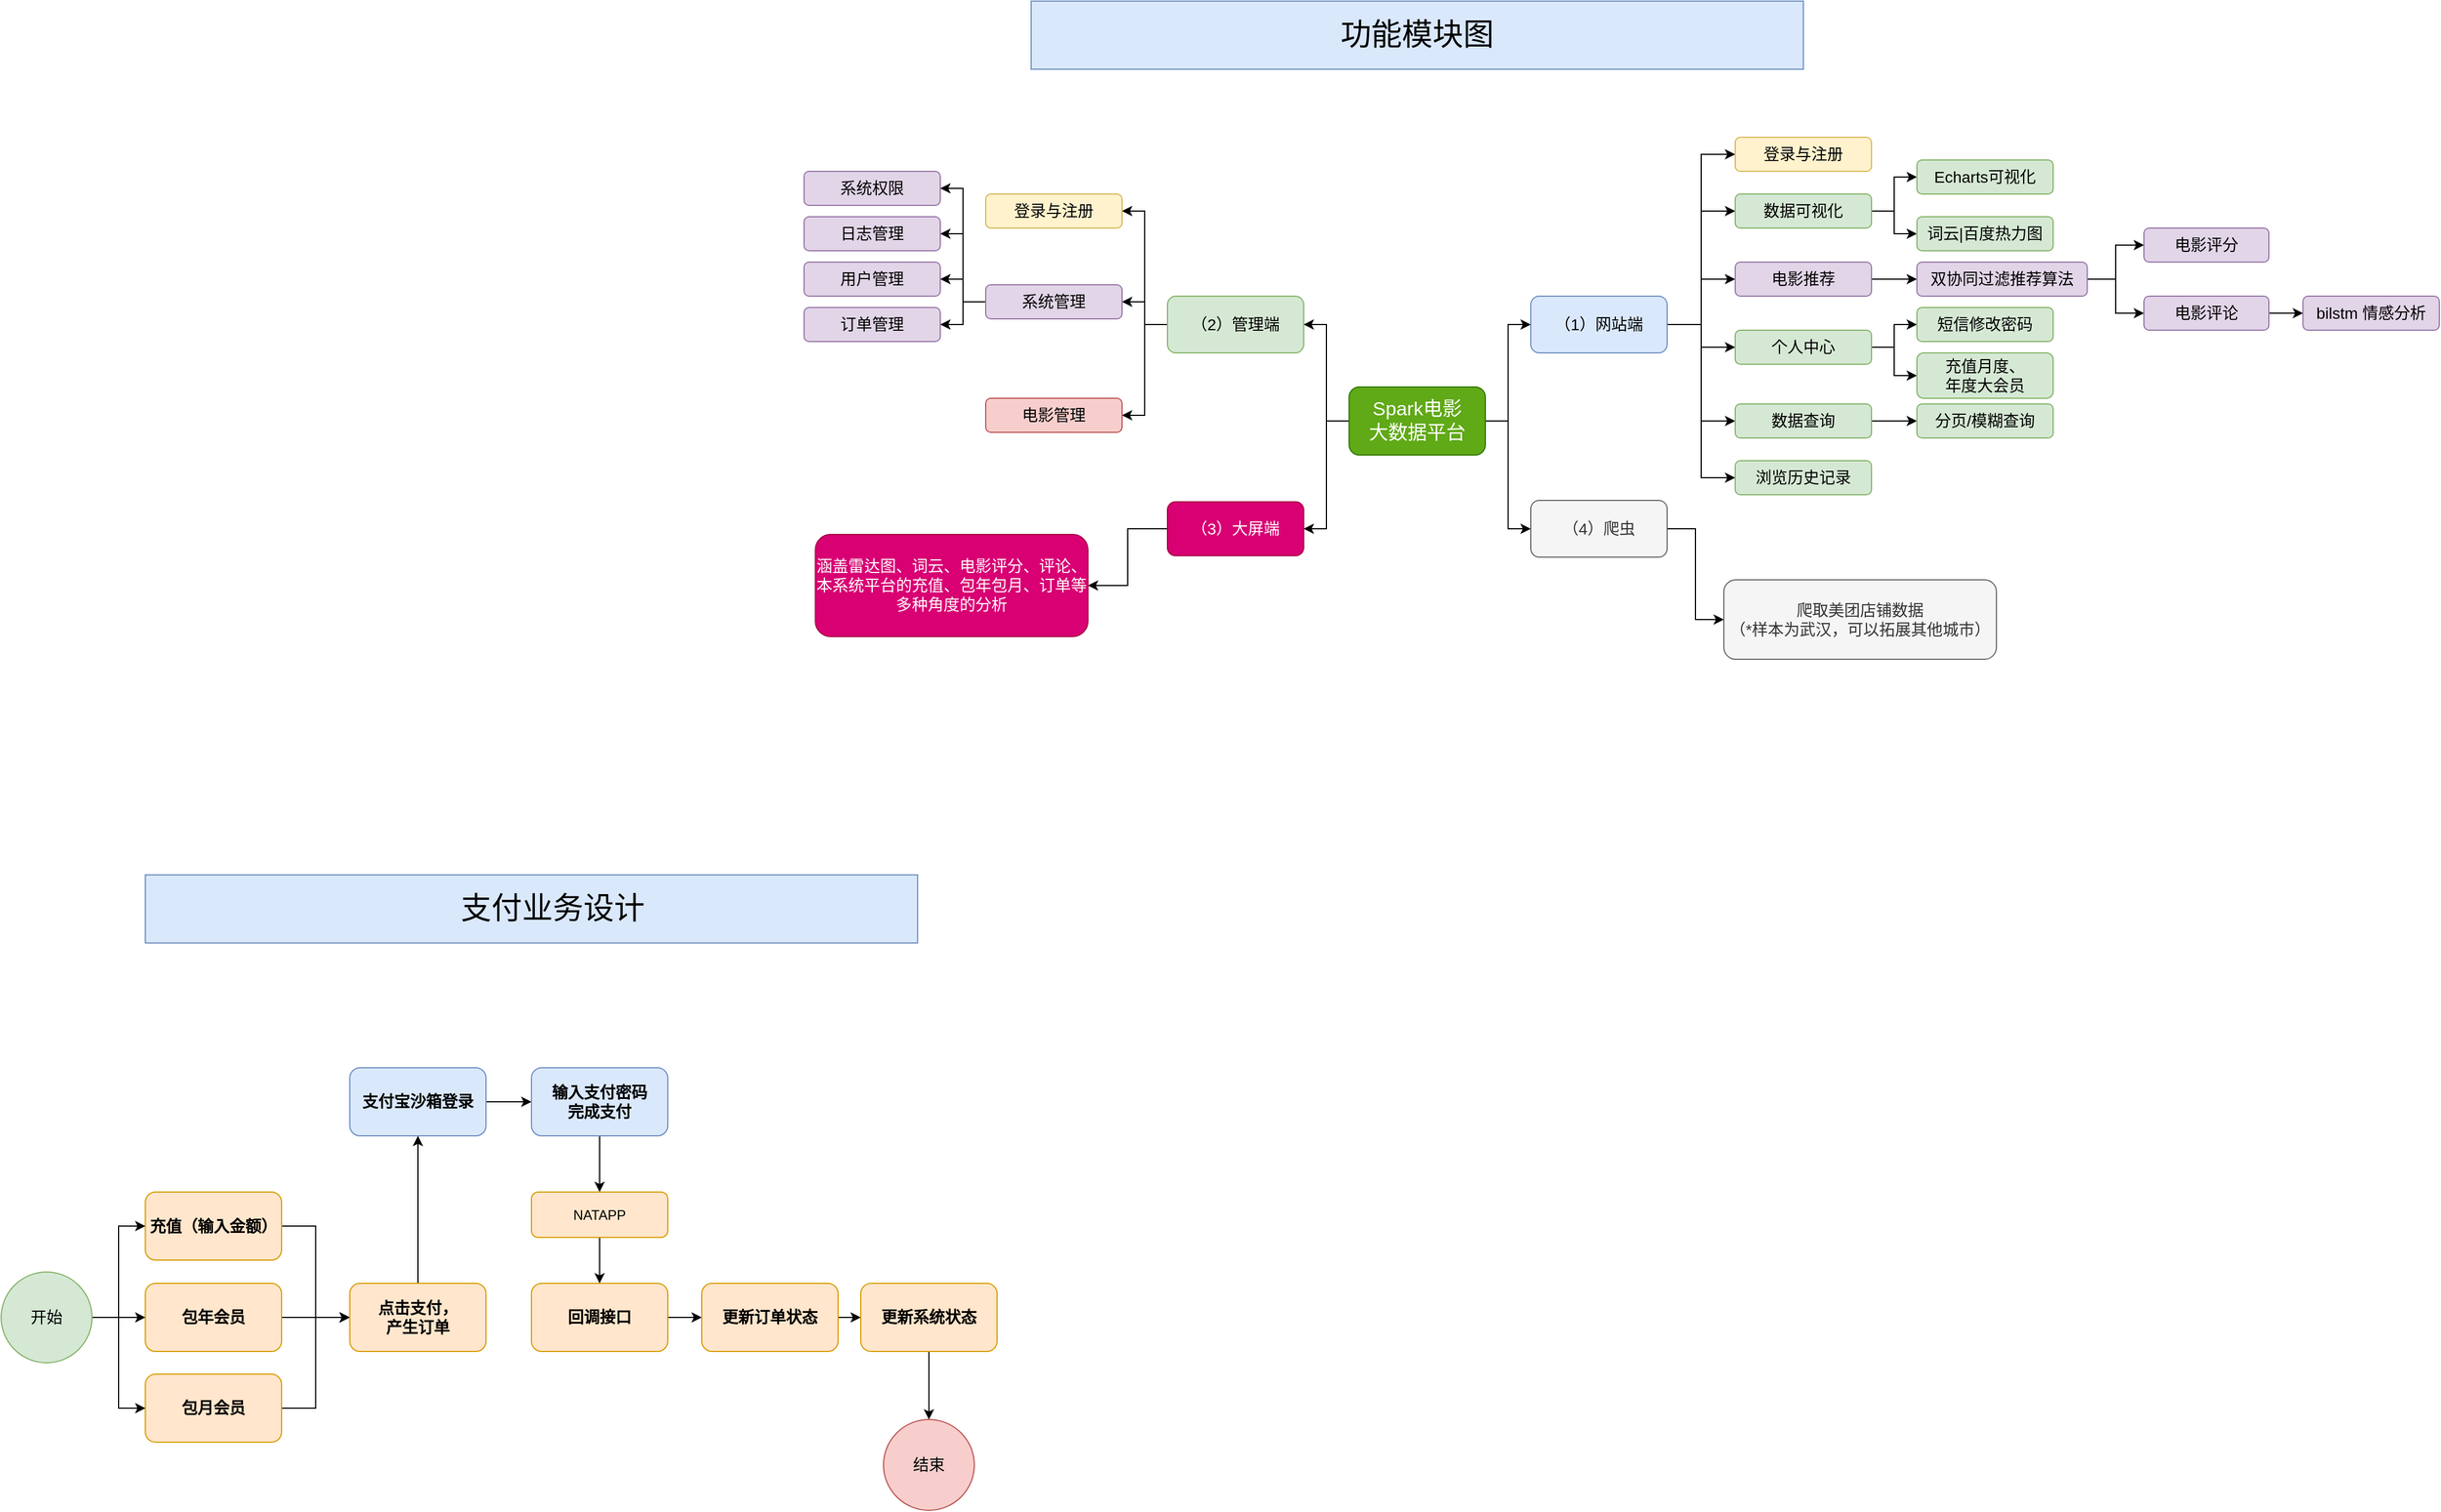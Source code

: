 <mxfile version="20.7.4" type="github">
  <diagram id="gHdGT0hqlNenqPQnGmaF" name="第 1 页">
    <mxGraphModel dx="3088" dy="828" grid="1" gridSize="10" guides="1" tooltips="1" connect="1" arrows="1" fold="1" page="1" pageScale="1" pageWidth="827" pageHeight="1169" math="0" shadow="0">
      <root>
        <mxCell id="0" />
        <mxCell id="1" parent="0" />
        <mxCell id="6_AVYcbNs08KcEML1Ji8-1" value="功能模块图" style="text;html=1;strokeColor=#6c8ebf;fillColor=#dae8fc;align=center;verticalAlign=middle;whiteSpace=wrap;rounded=0;fontSize=27;" parent="1" vertex="1">
          <mxGeometry y="10" width="680" height="60" as="geometry" />
        </mxCell>
        <mxCell id="wtcgkGCjL-V0qk2THGTA-8" value="" style="edgeStyle=orthogonalEdgeStyle;rounded=0;orthogonalLoop=1;jettySize=auto;html=1;" parent="1" target="wtcgkGCjL-V0qk2THGTA-3" edge="1">
          <mxGeometry relative="1" as="geometry">
            <mxPoint x="590" y="295" as="sourcePoint" />
            <Array as="points">
              <mxPoint x="590" y="145" />
            </Array>
          </mxGeometry>
        </mxCell>
        <mxCell id="wtcgkGCjL-V0qk2THGTA-10" style="edgeStyle=orthogonalEdgeStyle;rounded=0;orthogonalLoop=1;jettySize=auto;html=1;exitX=1;exitY=0.5;exitDx=0;exitDy=0;entryX=0;entryY=0.5;entryDx=0;entryDy=0;" parent="1" source="6_AVYcbNs08KcEML1Ji8-2" target="6_AVYcbNs08KcEML1Ji8-4" edge="1">
          <mxGeometry relative="1" as="geometry" />
        </mxCell>
        <mxCell id="wtcgkGCjL-V0qk2THGTA-11" style="edgeStyle=orthogonalEdgeStyle;rounded=0;orthogonalLoop=1;jettySize=auto;html=1;exitX=1;exitY=0.5;exitDx=0;exitDy=0;entryX=0;entryY=0.5;entryDx=0;entryDy=0;" parent="1" source="6_AVYcbNs08KcEML1Ji8-2" target="6_AVYcbNs08KcEML1Ji8-8" edge="1">
          <mxGeometry relative="1" as="geometry" />
        </mxCell>
        <mxCell id="wtcgkGCjL-V0qk2THGTA-12" style="edgeStyle=orthogonalEdgeStyle;rounded=0;orthogonalLoop=1;jettySize=auto;html=1;exitX=1;exitY=0.5;exitDx=0;exitDy=0;entryX=0;entryY=0.5;entryDx=0;entryDy=0;" parent="1" source="6_AVYcbNs08KcEML1Ji8-2" target="6_AVYcbNs08KcEML1Ji8-9" edge="1">
          <mxGeometry relative="1" as="geometry" />
        </mxCell>
        <mxCell id="wtcgkGCjL-V0qk2THGTA-13" style="edgeStyle=orthogonalEdgeStyle;rounded=0;orthogonalLoop=1;jettySize=auto;html=1;exitX=1;exitY=0.5;exitDx=0;exitDy=0;entryX=0;entryY=0.5;entryDx=0;entryDy=0;" parent="1" source="6_AVYcbNs08KcEML1Ji8-2" target="wtcgkGCjL-V0qk2THGTA-2" edge="1">
          <mxGeometry relative="1" as="geometry" />
        </mxCell>
        <mxCell id="jG9ODHnWhC-1K8Zq-rV6-2" style="edgeStyle=orthogonalEdgeStyle;rounded=0;orthogonalLoop=1;jettySize=auto;html=1;exitX=1;exitY=0.5;exitDx=0;exitDy=0;entryX=0;entryY=0.5;entryDx=0;entryDy=0;" parent="1" source="6_AVYcbNs08KcEML1Ji8-2" target="jG9ODHnWhC-1K8Zq-rV6-1" edge="1">
          <mxGeometry relative="1" as="geometry" />
        </mxCell>
        <mxCell id="6_AVYcbNs08KcEML1Ji8-2" value="（1）网站端" style="rounded=1;whiteSpace=wrap;html=1;fontSize=14;fillColor=#dae8fc;strokeColor=#6c8ebf;" parent="1" vertex="1">
          <mxGeometry x="440" y="270" width="120" height="50" as="geometry" />
        </mxCell>
        <mxCell id="wtcgkGCjL-V0qk2THGTA-17" style="edgeStyle=orthogonalEdgeStyle;rounded=0;orthogonalLoop=1;jettySize=auto;html=1;exitX=1;exitY=0.5;exitDx=0;exitDy=0;entryX=0;entryY=0.5;entryDx=0;entryDy=0;" parent="1" source="6_AVYcbNs08KcEML1Ji8-4" target="wtcgkGCjL-V0qk2THGTA-4" edge="1">
          <mxGeometry relative="1" as="geometry" />
        </mxCell>
        <mxCell id="wtcgkGCjL-V0qk2THGTA-18" style="edgeStyle=orthogonalEdgeStyle;rounded=0;orthogonalLoop=1;jettySize=auto;html=1;exitX=1;exitY=0.5;exitDx=0;exitDy=0;entryX=0;entryY=0.5;entryDx=0;entryDy=0;" parent="1" source="6_AVYcbNs08KcEML1Ji8-4" target="wtcgkGCjL-V0qk2THGTA-5" edge="1">
          <mxGeometry relative="1" as="geometry" />
        </mxCell>
        <mxCell id="6_AVYcbNs08KcEML1Ji8-4" value="数据可视化" style="rounded=1;whiteSpace=wrap;html=1;fontSize=14;fillColor=#d5e8d4;strokeColor=#82b366;" parent="1" vertex="1">
          <mxGeometry x="620" y="180" width="120" height="30" as="geometry" />
        </mxCell>
        <mxCell id="wtcgkGCjL-V0qk2THGTA-16" style="edgeStyle=orthogonalEdgeStyle;rounded=0;orthogonalLoop=1;jettySize=auto;html=1;exitX=1;exitY=0.5;exitDx=0;exitDy=0;entryX=0;entryY=0.5;entryDx=0;entryDy=0;" parent="1" source="6_AVYcbNs08KcEML1Ji8-8" target="wtcgkGCjL-V0qk2THGTA-15" edge="1">
          <mxGeometry relative="1" as="geometry" />
        </mxCell>
        <mxCell id="6_AVYcbNs08KcEML1Ji8-8" value="电影推荐" style="rounded=1;whiteSpace=wrap;html=1;fontSize=14;fillColor=#e1d5e7;strokeColor=#9673a6;" parent="1" vertex="1">
          <mxGeometry x="620" y="240" width="120" height="30" as="geometry" />
        </mxCell>
        <mxCell id="wtcgkGCjL-V0qk2THGTA-14" style="edgeStyle=orthogonalEdgeStyle;rounded=0;orthogonalLoop=1;jettySize=auto;html=1;exitX=1;exitY=0.5;exitDx=0;exitDy=0;entryX=0;entryY=0.5;entryDx=0;entryDy=0;" parent="1" source="6_AVYcbNs08KcEML1Ji8-9" target="wtcgkGCjL-V0qk2THGTA-6" edge="1">
          <mxGeometry relative="1" as="geometry" />
        </mxCell>
        <mxCell id="6_AVYcbNs08KcEML1Ji8-9" value="数据查询" style="rounded=1;whiteSpace=wrap;html=1;fontSize=14;fillColor=#d5e8d4;strokeColor=#82b366;" parent="1" vertex="1">
          <mxGeometry x="620" y="365" width="120" height="30" as="geometry" />
        </mxCell>
        <mxCell id="wtcgkGCjL-V0qk2THGTA-2" value="浏览历史记录" style="rounded=1;whiteSpace=wrap;html=1;fontSize=14;fillColor=#d5e8d4;strokeColor=#82b366;" parent="1" vertex="1">
          <mxGeometry x="620" y="415" width="120" height="30" as="geometry" />
        </mxCell>
        <mxCell id="wtcgkGCjL-V0qk2THGTA-3" value="登录与注册" style="rounded=1;whiteSpace=wrap;html=1;fontSize=14;fillColor=#fff2cc;strokeColor=#d6b656;" parent="1" vertex="1">
          <mxGeometry x="620" y="130" width="120" height="30" as="geometry" />
        </mxCell>
        <mxCell id="wtcgkGCjL-V0qk2THGTA-4" value="Echarts可视化" style="rounded=1;whiteSpace=wrap;html=1;fontSize=14;fillColor=#d5e8d4;strokeColor=#82b366;" parent="1" vertex="1">
          <mxGeometry x="780" y="150" width="120" height="30" as="geometry" />
        </mxCell>
        <mxCell id="wtcgkGCjL-V0qk2THGTA-5" value="词云|百度热力图" style="rounded=1;whiteSpace=wrap;html=1;fontSize=14;fillColor=#d5e8d4;strokeColor=#82b366;" parent="1" vertex="1">
          <mxGeometry x="780" y="200" width="120" height="30" as="geometry" />
        </mxCell>
        <mxCell id="wtcgkGCjL-V0qk2THGTA-6" value="分页/模糊查询" style="rounded=1;whiteSpace=wrap;html=1;fontSize=14;fillColor=#d5e8d4;strokeColor=#82b366;" parent="1" vertex="1">
          <mxGeometry x="780" y="365" width="120" height="30" as="geometry" />
        </mxCell>
        <mxCell id="Jr-2H8BOoI6xXYUTaBPi-3" style="edgeStyle=orthogonalEdgeStyle;rounded=0;orthogonalLoop=1;jettySize=auto;html=1;exitX=1;exitY=0.5;exitDx=0;exitDy=0;entryX=0;entryY=0.5;entryDx=0;entryDy=0;" edge="1" parent="1" source="wtcgkGCjL-V0qk2THGTA-15" target="Jr-2H8BOoI6xXYUTaBPi-1">
          <mxGeometry relative="1" as="geometry" />
        </mxCell>
        <mxCell id="Jr-2H8BOoI6xXYUTaBPi-4" style="edgeStyle=orthogonalEdgeStyle;rounded=0;orthogonalLoop=1;jettySize=auto;html=1;exitX=1;exitY=0.5;exitDx=0;exitDy=0;entryX=0;entryY=0.5;entryDx=0;entryDy=0;" edge="1" parent="1" source="wtcgkGCjL-V0qk2THGTA-15" target="Jr-2H8BOoI6xXYUTaBPi-2">
          <mxGeometry relative="1" as="geometry" />
        </mxCell>
        <mxCell id="wtcgkGCjL-V0qk2THGTA-15" value="双协同过滤推荐算法" style="rounded=1;whiteSpace=wrap;html=1;fontSize=14;fillColor=#e1d5e7;strokeColor=#9673a6;" parent="1" vertex="1">
          <mxGeometry x="780" y="240" width="150" height="30" as="geometry" />
        </mxCell>
        <mxCell id="U2U8d9sQ9sILnOG547oe-28" style="edgeStyle=orthogonalEdgeStyle;rounded=0;orthogonalLoop=1;jettySize=auto;html=1;exitX=1;exitY=0.5;exitDx=0;exitDy=0;entryX=0;entryY=0.5;entryDx=0;entryDy=0;" parent="1" source="wtcgkGCjL-V0qk2THGTA-19" target="U2U8d9sQ9sILnOG547oe-27" edge="1">
          <mxGeometry relative="1" as="geometry" />
        </mxCell>
        <mxCell id="wtcgkGCjL-V0qk2THGTA-19" value="（4）爬虫" style="rounded=1;whiteSpace=wrap;html=1;fontSize=14;fillColor=#f5f5f5;strokeColor=#666666;fontColor=#333333;" parent="1" vertex="1">
          <mxGeometry x="440" y="450" width="120" height="50" as="geometry" />
        </mxCell>
        <mxCell id="b_gnWmMxrn5kn90ioG4K-3" style="edgeStyle=orthogonalEdgeStyle;rounded=0;orthogonalLoop=1;jettySize=auto;html=1;exitX=1;exitY=0.5;exitDx=0;exitDy=0;entryX=0;entryY=0.5;entryDx=0;entryDy=0;" parent="1" source="jG9ODHnWhC-1K8Zq-rV6-1" target="b_gnWmMxrn5kn90ioG4K-1" edge="1">
          <mxGeometry relative="1" as="geometry" />
        </mxCell>
        <mxCell id="b_gnWmMxrn5kn90ioG4K-4" style="edgeStyle=orthogonalEdgeStyle;rounded=0;orthogonalLoop=1;jettySize=auto;html=1;exitX=1;exitY=0.5;exitDx=0;exitDy=0;entryX=0;entryY=0.5;entryDx=0;entryDy=0;" parent="1" source="jG9ODHnWhC-1K8Zq-rV6-1" target="b_gnWmMxrn5kn90ioG4K-2" edge="1">
          <mxGeometry relative="1" as="geometry" />
        </mxCell>
        <mxCell id="jG9ODHnWhC-1K8Zq-rV6-1" value="个人中心" style="rounded=1;whiteSpace=wrap;html=1;fontSize=14;fillColor=#d5e8d4;strokeColor=#82b366;" parent="1" vertex="1">
          <mxGeometry x="620" y="300" width="120" height="30" as="geometry" />
        </mxCell>
        <mxCell id="IFDbjYEKfMzznov-QCEN-2" style="edgeStyle=orthogonalEdgeStyle;rounded=0;orthogonalLoop=1;jettySize=auto;html=1;exitX=0.5;exitY=1;exitDx=0;exitDy=0;" parent="1" source="wtcgkGCjL-V0qk2THGTA-6" target="wtcgkGCjL-V0qk2THGTA-6" edge="1">
          <mxGeometry relative="1" as="geometry" />
        </mxCell>
        <mxCell id="IFDbjYEKfMzznov-QCEN-6" style="edgeStyle=orthogonalEdgeStyle;rounded=0;orthogonalLoop=1;jettySize=auto;html=1;exitX=0;exitY=0.5;exitDx=0;exitDy=0;entryX=1;entryY=0.5;entryDx=0;entryDy=0;fontSize=17;" parent="1" source="IFDbjYEKfMzznov-QCEN-3" target="IFDbjYEKfMzznov-QCEN-4" edge="1">
          <mxGeometry relative="1" as="geometry" />
        </mxCell>
        <mxCell id="IFDbjYEKfMzznov-QCEN-7" style="edgeStyle=orthogonalEdgeStyle;rounded=0;orthogonalLoop=1;jettySize=auto;html=1;exitX=1;exitY=0.5;exitDx=0;exitDy=0;entryX=0;entryY=0.5;entryDx=0;entryDy=0;fontSize=17;" parent="1" source="IFDbjYEKfMzznov-QCEN-3" target="6_AVYcbNs08KcEML1Ji8-2" edge="1">
          <mxGeometry relative="1" as="geometry" />
        </mxCell>
        <mxCell id="IFDbjYEKfMzznov-QCEN-8" style="edgeStyle=orthogonalEdgeStyle;rounded=0;orthogonalLoop=1;jettySize=auto;html=1;exitX=1;exitY=0.5;exitDx=0;exitDy=0;entryX=0;entryY=0.5;entryDx=0;entryDy=0;fontSize=17;" parent="1" source="IFDbjYEKfMzznov-QCEN-3" target="wtcgkGCjL-V0qk2THGTA-19" edge="1">
          <mxGeometry relative="1" as="geometry" />
        </mxCell>
        <mxCell id="IFDbjYEKfMzznov-QCEN-9" style="edgeStyle=orthogonalEdgeStyle;rounded=0;orthogonalLoop=1;jettySize=auto;html=1;exitX=0;exitY=0.5;exitDx=0;exitDy=0;entryX=1;entryY=0.5;entryDx=0;entryDy=0;fontSize=17;" parent="1" source="IFDbjYEKfMzznov-QCEN-3" target="IFDbjYEKfMzznov-QCEN-5" edge="1">
          <mxGeometry relative="1" as="geometry" />
        </mxCell>
        <mxCell id="IFDbjYEKfMzznov-QCEN-3" value="Spark电影&lt;br&gt;大数据平台" style="rounded=1;whiteSpace=wrap;html=1;fontSize=17;fillColor=#60a917;strokeColor=#2D7600;fontColor=#ffffff;" parent="1" vertex="1">
          <mxGeometry x="280" y="350" width="120" height="60" as="geometry" />
        </mxCell>
        <mxCell id="U2U8d9sQ9sILnOG547oe-15" style="edgeStyle=orthogonalEdgeStyle;rounded=0;orthogonalLoop=1;jettySize=auto;html=1;exitX=0;exitY=0.5;exitDx=0;exitDy=0;entryX=1;entryY=0.5;entryDx=0;entryDy=0;" parent="1" source="IFDbjYEKfMzznov-QCEN-4" target="U2U8d9sQ9sILnOG547oe-13" edge="1">
          <mxGeometry relative="1" as="geometry" />
        </mxCell>
        <mxCell id="U2U8d9sQ9sILnOG547oe-23" style="edgeStyle=orthogonalEdgeStyle;rounded=0;orthogonalLoop=1;jettySize=auto;html=1;exitX=0;exitY=0.5;exitDx=0;exitDy=0;entryX=1;entryY=0.5;entryDx=0;entryDy=0;" parent="1" source="IFDbjYEKfMzznov-QCEN-4" target="U2U8d9sQ9sILnOG547oe-14" edge="1">
          <mxGeometry relative="1" as="geometry" />
        </mxCell>
        <mxCell id="U2U8d9sQ9sILnOG547oe-24" style="edgeStyle=orthogonalEdgeStyle;rounded=0;orthogonalLoop=1;jettySize=auto;html=1;exitX=0;exitY=0.5;exitDx=0;exitDy=0;entryX=1;entryY=0.5;entryDx=0;entryDy=0;" parent="1" source="IFDbjYEKfMzznov-QCEN-4" target="U2U8d9sQ9sILnOG547oe-2" edge="1">
          <mxGeometry relative="1" as="geometry" />
        </mxCell>
        <mxCell id="IFDbjYEKfMzznov-QCEN-4" value="（2）管理端" style="rounded=1;whiteSpace=wrap;html=1;fontSize=14;fillColor=#d5e8d4;strokeColor=#82b366;" parent="1" vertex="1">
          <mxGeometry x="120" y="270" width="120" height="50" as="geometry" />
        </mxCell>
        <mxCell id="U2U8d9sQ9sILnOG547oe-26" style="edgeStyle=orthogonalEdgeStyle;rounded=0;orthogonalLoop=1;jettySize=auto;html=1;exitX=0;exitY=0.5;exitDx=0;exitDy=0;entryX=1;entryY=0.5;entryDx=0;entryDy=0;" parent="1" source="IFDbjYEKfMzznov-QCEN-5" target="U2U8d9sQ9sILnOG547oe-25" edge="1">
          <mxGeometry relative="1" as="geometry" />
        </mxCell>
        <mxCell id="IFDbjYEKfMzznov-QCEN-5" value="（3）大屏端" style="rounded=1;whiteSpace=wrap;html=1;fontSize=14;fillColor=#d80073;strokeColor=#A50040;fontColor=#ffffff;" parent="1" vertex="1">
          <mxGeometry x="120" y="451.25" width="120" height="47.5" as="geometry" />
        </mxCell>
        <mxCell id="U2U8d9sQ9sILnOG547oe-1" value="用户管理" style="rounded=1;whiteSpace=wrap;html=1;fontSize=14;fillColor=#e1d5e7;strokeColor=#9673a6;" parent="1" vertex="1">
          <mxGeometry x="-200" y="240" width="120" height="30" as="geometry" />
        </mxCell>
        <mxCell id="U2U8d9sQ9sILnOG547oe-2" value="登录与注册" style="rounded=1;whiteSpace=wrap;html=1;fontSize=14;fillColor=#fff2cc;strokeColor=#d6b656;" parent="1" vertex="1">
          <mxGeometry x="-40" y="180" width="120" height="30" as="geometry" />
        </mxCell>
        <mxCell id="U2U8d9sQ9sILnOG547oe-3" value="系统权限" style="rounded=1;whiteSpace=wrap;html=1;fontSize=14;fillColor=#e1d5e7;strokeColor=#9673a6;" parent="1" vertex="1">
          <mxGeometry x="-200" y="160" width="120" height="30" as="geometry" />
        </mxCell>
        <mxCell id="U2U8d9sQ9sILnOG547oe-7" value="订单管理" style="rounded=1;whiteSpace=wrap;html=1;fontSize=14;fillColor=#e1d5e7;strokeColor=#9673a6;" parent="1" vertex="1">
          <mxGeometry x="-200" y="280" width="120" height="30" as="geometry" />
        </mxCell>
        <mxCell id="U2U8d9sQ9sILnOG547oe-9" value="日志管理" style="rounded=1;whiteSpace=wrap;html=1;fontSize=14;fillColor=#e1d5e7;strokeColor=#9673a6;" parent="1" vertex="1">
          <mxGeometry x="-200" y="200" width="120" height="30" as="geometry" />
        </mxCell>
        <mxCell id="U2U8d9sQ9sILnOG547oe-13" value="电影管理" style="rounded=1;whiteSpace=wrap;html=1;fontSize=14;fillColor=#f8cecc;strokeColor=#b85450;" parent="1" vertex="1">
          <mxGeometry x="-40" y="360" width="120" height="30" as="geometry" />
        </mxCell>
        <mxCell id="U2U8d9sQ9sILnOG547oe-19" style="edgeStyle=orthogonalEdgeStyle;rounded=0;orthogonalLoop=1;jettySize=auto;html=1;exitX=0;exitY=0.5;exitDx=0;exitDy=0;entryX=1;entryY=0.5;entryDx=0;entryDy=0;" parent="1" source="U2U8d9sQ9sILnOG547oe-14" target="U2U8d9sQ9sILnOG547oe-9" edge="1">
          <mxGeometry relative="1" as="geometry" />
        </mxCell>
        <mxCell id="U2U8d9sQ9sILnOG547oe-20" style="edgeStyle=orthogonalEdgeStyle;rounded=0;orthogonalLoop=1;jettySize=auto;html=1;exitX=0;exitY=0.5;exitDx=0;exitDy=0;entryX=1;entryY=0.5;entryDx=0;entryDy=0;" parent="1" source="U2U8d9sQ9sILnOG547oe-14" target="U2U8d9sQ9sILnOG547oe-1" edge="1">
          <mxGeometry relative="1" as="geometry" />
        </mxCell>
        <mxCell id="U2U8d9sQ9sILnOG547oe-21" style="edgeStyle=orthogonalEdgeStyle;rounded=0;orthogonalLoop=1;jettySize=auto;html=1;exitX=0;exitY=0.5;exitDx=0;exitDy=0;entryX=1;entryY=0.5;entryDx=0;entryDy=0;" parent="1" source="U2U8d9sQ9sILnOG547oe-14" target="U2U8d9sQ9sILnOG547oe-7" edge="1">
          <mxGeometry relative="1" as="geometry" />
        </mxCell>
        <mxCell id="U2U8d9sQ9sILnOG547oe-22" style="edgeStyle=orthogonalEdgeStyle;rounded=0;orthogonalLoop=1;jettySize=auto;html=1;exitX=0;exitY=0.5;exitDx=0;exitDy=0;entryX=1;entryY=0.5;entryDx=0;entryDy=0;" parent="1" source="U2U8d9sQ9sILnOG547oe-14" target="U2U8d9sQ9sILnOG547oe-3" edge="1">
          <mxGeometry relative="1" as="geometry" />
        </mxCell>
        <mxCell id="U2U8d9sQ9sILnOG547oe-14" value="系统管理" style="rounded=1;whiteSpace=wrap;html=1;fontSize=14;fillColor=#e1d5e7;strokeColor=#9673a6;" parent="1" vertex="1">
          <mxGeometry x="-40" y="260" width="120" height="30" as="geometry" />
        </mxCell>
        <mxCell id="U2U8d9sQ9sILnOG547oe-25" value="涵盖雷达图、词云、电影评分、评论、本系统平台的充值、包年包月、订单等多种角度的分析" style="rounded=1;whiteSpace=wrap;html=1;fontSize=14;fillColor=#d80073;strokeColor=#A50040;fontColor=#ffffff;" parent="1" vertex="1">
          <mxGeometry x="-190" y="480" width="240" height="90" as="geometry" />
        </mxCell>
        <mxCell id="U2U8d9sQ9sILnOG547oe-27" value="爬取美团店铺数据&lt;br&gt;（*样本为武汉，可以拓展其他城市）" style="rounded=1;whiteSpace=wrap;html=1;fontSize=14;fillColor=#f5f5f5;strokeColor=#666666;fontColor=#333333;" parent="1" vertex="1">
          <mxGeometry x="610" y="520" width="240" height="70" as="geometry" />
        </mxCell>
        <mxCell id="U2U8d9sQ9sILnOG547oe-29" value="&amp;nbsp; &amp;nbsp; &amp;nbsp;支付业务设计" style="text;html=1;strokeColor=#6c8ebf;fillColor=#dae8fc;align=center;verticalAlign=middle;whiteSpace=wrap;rounded=0;fontSize=27;" parent="1" vertex="1">
          <mxGeometry x="-780" y="780" width="680" height="60" as="geometry" />
        </mxCell>
        <mxCell id="U2U8d9sQ9sILnOG547oe-45" style="edgeStyle=orthogonalEdgeStyle;rounded=0;orthogonalLoop=1;jettySize=auto;html=1;exitX=1;exitY=0.5;exitDx=0;exitDy=0;entryX=0;entryY=0.5;entryDx=0;entryDy=0;fontSize=14;" parent="1" source="U2U8d9sQ9sILnOG547oe-30" target="U2U8d9sQ9sILnOG547oe-33" edge="1">
          <mxGeometry relative="1" as="geometry" />
        </mxCell>
        <mxCell id="U2U8d9sQ9sILnOG547oe-30" value="充值（输入金额）" style="rounded=1;whiteSpace=wrap;html=1;fontStyle=1;fontSize=14;fillColor=#ffe6cc;strokeColor=#d79b00;" parent="1" vertex="1">
          <mxGeometry x="-780" y="1059.5" width="120" height="60" as="geometry" />
        </mxCell>
        <mxCell id="U2U8d9sQ9sILnOG547oe-46" style="edgeStyle=orthogonalEdgeStyle;rounded=0;orthogonalLoop=1;jettySize=auto;html=1;exitX=1;exitY=0.5;exitDx=0;exitDy=0;fontSize=14;" parent="1" source="U2U8d9sQ9sILnOG547oe-31" edge="1">
          <mxGeometry relative="1" as="geometry">
            <mxPoint x="-600" y="1170" as="targetPoint" />
          </mxGeometry>
        </mxCell>
        <mxCell id="U2U8d9sQ9sILnOG547oe-31" value="包年会员" style="rounded=1;whiteSpace=wrap;html=1;fontStyle=1;fontSize=14;fillColor=#ffe6cc;strokeColor=#d79b00;" parent="1" vertex="1">
          <mxGeometry x="-780" y="1140" width="120" height="60" as="geometry" />
        </mxCell>
        <mxCell id="U2U8d9sQ9sILnOG547oe-44" style="edgeStyle=orthogonalEdgeStyle;rounded=0;orthogonalLoop=1;jettySize=auto;html=1;exitX=1;exitY=0.5;exitDx=0;exitDy=0;entryX=0;entryY=0.5;entryDx=0;entryDy=0;fontSize=14;" parent="1" source="U2U8d9sQ9sILnOG547oe-32" target="U2U8d9sQ9sILnOG547oe-33" edge="1">
          <mxGeometry relative="1" as="geometry" />
        </mxCell>
        <mxCell id="U2U8d9sQ9sILnOG547oe-32" value="包月会员" style="rounded=1;whiteSpace=wrap;html=1;fontStyle=1;fontSize=14;fillColor=#ffe6cc;strokeColor=#d79b00;" parent="1" vertex="1">
          <mxGeometry x="-780" y="1220" width="120" height="60" as="geometry" />
        </mxCell>
        <mxCell id="U2U8d9sQ9sILnOG547oe-47" style="edgeStyle=orthogonalEdgeStyle;rounded=0;orthogonalLoop=1;jettySize=auto;html=1;exitX=0.5;exitY=0;exitDx=0;exitDy=0;entryX=0.5;entryY=1;entryDx=0;entryDy=0;fontSize=14;" parent="1" source="U2U8d9sQ9sILnOG547oe-33" target="U2U8d9sQ9sILnOG547oe-34" edge="1">
          <mxGeometry relative="1" as="geometry" />
        </mxCell>
        <mxCell id="U2U8d9sQ9sILnOG547oe-33" value="点击支付，&lt;br&gt;产生订单" style="rounded=1;whiteSpace=wrap;html=1;fontStyle=1;fontSize=14;fillColor=#ffe6cc;strokeColor=#d79b00;" parent="1" vertex="1">
          <mxGeometry x="-600" y="1140" width="120" height="60" as="geometry" />
        </mxCell>
        <mxCell id="U2U8d9sQ9sILnOG547oe-48" style="edgeStyle=orthogonalEdgeStyle;rounded=0;orthogonalLoop=1;jettySize=auto;html=1;exitX=1;exitY=0.5;exitDx=0;exitDy=0;entryX=0;entryY=0.5;entryDx=0;entryDy=0;fontSize=14;" parent="1" source="U2U8d9sQ9sILnOG547oe-34" target="U2U8d9sQ9sILnOG547oe-35" edge="1">
          <mxGeometry relative="1" as="geometry" />
        </mxCell>
        <mxCell id="U2U8d9sQ9sILnOG547oe-34" value="支付宝沙箱登录" style="rounded=1;whiteSpace=wrap;html=1;fontStyle=1;fontSize=14;fillColor=#dae8fc;strokeColor=#6c8ebf;" parent="1" vertex="1">
          <mxGeometry x="-600" y="950" width="120" height="60" as="geometry" />
        </mxCell>
        <mxCell id="U2U8d9sQ9sILnOG547oe-49" style="edgeStyle=orthogonalEdgeStyle;rounded=0;orthogonalLoop=1;jettySize=auto;html=1;exitX=0.5;exitY=1;exitDx=0;exitDy=0;fontSize=14;entryX=0.5;entryY=0;entryDx=0;entryDy=0;" parent="1" source="U2U8d9sQ9sILnOG547oe-35" target="Yt5vqHqGk30RE-sgk8aL-1" edge="1">
          <mxGeometry relative="1" as="geometry">
            <mxPoint x="-300" y="1070" as="targetPoint" />
          </mxGeometry>
        </mxCell>
        <mxCell id="U2U8d9sQ9sILnOG547oe-35" value="输入支付密码&lt;br&gt;完成支付" style="rounded=1;whiteSpace=wrap;html=1;fontStyle=1;fontSize=14;fillColor=#dae8fc;strokeColor=#6c8ebf;" parent="1" vertex="1">
          <mxGeometry x="-440" y="950" width="120" height="60" as="geometry" />
        </mxCell>
        <mxCell id="U2U8d9sQ9sILnOG547oe-50" style="edgeStyle=orthogonalEdgeStyle;rounded=0;orthogonalLoop=1;jettySize=auto;html=1;exitX=1;exitY=0.5;exitDx=0;exitDy=0;entryX=0;entryY=0.5;entryDx=0;entryDy=0;fontSize=14;" parent="1" source="U2U8d9sQ9sILnOG547oe-36" target="U2U8d9sQ9sILnOG547oe-37" edge="1">
          <mxGeometry relative="1" as="geometry" />
        </mxCell>
        <mxCell id="U2U8d9sQ9sILnOG547oe-36" value="回调接口" style="rounded=1;whiteSpace=wrap;html=1;fontStyle=1;fontSize=14;fillColor=#ffe6cc;strokeColor=#d79b00;" parent="1" vertex="1">
          <mxGeometry x="-440" y="1140" width="120" height="60" as="geometry" />
        </mxCell>
        <mxCell id="U2U8d9sQ9sILnOG547oe-51" style="edgeStyle=orthogonalEdgeStyle;rounded=0;orthogonalLoop=1;jettySize=auto;html=1;exitX=1;exitY=0.5;exitDx=0;exitDy=0;entryX=0;entryY=0.5;entryDx=0;entryDy=0;fontSize=14;" parent="1" source="U2U8d9sQ9sILnOG547oe-37" target="U2U8d9sQ9sILnOG547oe-38" edge="1">
          <mxGeometry relative="1" as="geometry" />
        </mxCell>
        <mxCell id="U2U8d9sQ9sILnOG547oe-37" value="更新订单状态" style="rounded=1;whiteSpace=wrap;html=1;fontStyle=1;fontSize=14;fillColor=#ffe6cc;strokeColor=#d79b00;" parent="1" vertex="1">
          <mxGeometry x="-290" y="1140" width="120" height="60" as="geometry" />
        </mxCell>
        <mxCell id="U2U8d9sQ9sILnOG547oe-52" style="edgeStyle=orthogonalEdgeStyle;rounded=0;orthogonalLoop=1;jettySize=auto;html=1;exitX=0.5;exitY=1;exitDx=0;exitDy=0;fontSize=14;" parent="1" source="U2U8d9sQ9sILnOG547oe-38" target="U2U8d9sQ9sILnOG547oe-40" edge="1">
          <mxGeometry relative="1" as="geometry" />
        </mxCell>
        <mxCell id="U2U8d9sQ9sILnOG547oe-38" value="更新系统状态" style="rounded=1;whiteSpace=wrap;html=1;fontStyle=1;fontSize=14;fillColor=#ffe6cc;strokeColor=#d79b00;" parent="1" vertex="1">
          <mxGeometry x="-150" y="1140" width="120" height="60" as="geometry" />
        </mxCell>
        <mxCell id="U2U8d9sQ9sILnOG547oe-41" style="edgeStyle=orthogonalEdgeStyle;rounded=0;orthogonalLoop=1;jettySize=auto;html=1;exitX=1;exitY=0.5;exitDx=0;exitDy=0;entryX=0;entryY=0.5;entryDx=0;entryDy=0;fontSize=14;" parent="1" source="U2U8d9sQ9sILnOG547oe-39" target="U2U8d9sQ9sILnOG547oe-31" edge="1">
          <mxGeometry relative="1" as="geometry" />
        </mxCell>
        <mxCell id="U2U8d9sQ9sILnOG547oe-42" style="edgeStyle=orthogonalEdgeStyle;rounded=0;orthogonalLoop=1;jettySize=auto;html=1;exitX=1;exitY=0.5;exitDx=0;exitDy=0;entryX=0;entryY=0.5;entryDx=0;entryDy=0;fontSize=14;" parent="1" source="U2U8d9sQ9sILnOG547oe-39" target="U2U8d9sQ9sILnOG547oe-30" edge="1">
          <mxGeometry relative="1" as="geometry" />
        </mxCell>
        <mxCell id="U2U8d9sQ9sILnOG547oe-43" style="edgeStyle=orthogonalEdgeStyle;rounded=0;orthogonalLoop=1;jettySize=auto;html=1;exitX=1;exitY=0.5;exitDx=0;exitDy=0;entryX=0;entryY=0.5;entryDx=0;entryDy=0;fontSize=14;" parent="1" source="U2U8d9sQ9sILnOG547oe-39" target="U2U8d9sQ9sILnOG547oe-32" edge="1">
          <mxGeometry relative="1" as="geometry" />
        </mxCell>
        <mxCell id="U2U8d9sQ9sILnOG547oe-39" value="开始" style="ellipse;whiteSpace=wrap;html=1;aspect=fixed;fontSize=14;fillColor=#d5e8d4;strokeColor=#82b366;" parent="1" vertex="1">
          <mxGeometry x="-907" y="1130" width="80" height="80" as="geometry" />
        </mxCell>
        <mxCell id="U2U8d9sQ9sILnOG547oe-40" value="结束" style="ellipse;whiteSpace=wrap;html=1;aspect=fixed;fontSize=14;fillColor=#f8cecc;strokeColor=#b85450;" parent="1" vertex="1">
          <mxGeometry x="-130" y="1260" width="80" height="80" as="geometry" />
        </mxCell>
        <mxCell id="Yt5vqHqGk30RE-sgk8aL-2" style="edgeStyle=orthogonalEdgeStyle;rounded=0;orthogonalLoop=1;jettySize=auto;html=1;exitX=0.5;exitY=1;exitDx=0;exitDy=0;entryX=0.5;entryY=0;entryDx=0;entryDy=0;" parent="1" source="Yt5vqHqGk30RE-sgk8aL-1" target="U2U8d9sQ9sILnOG547oe-36" edge="1">
          <mxGeometry relative="1" as="geometry" />
        </mxCell>
        <mxCell id="Yt5vqHqGk30RE-sgk8aL-1" value="NATAPP" style="rounded=1;whiteSpace=wrap;html=1;fillColor=#ffe6cc;strokeColor=#d79b00;" parent="1" vertex="1">
          <mxGeometry x="-440" y="1059.5" width="120" height="40" as="geometry" />
        </mxCell>
        <mxCell id="b_gnWmMxrn5kn90ioG4K-1" value="短信修改密码" style="rounded=1;whiteSpace=wrap;html=1;fontSize=14;fillColor=#d5e8d4;strokeColor=#82b366;" parent="1" vertex="1">
          <mxGeometry x="780" y="280" width="120" height="30" as="geometry" />
        </mxCell>
        <mxCell id="b_gnWmMxrn5kn90ioG4K-2" value="充值月度、&lt;br&gt;年度大会员" style="rounded=1;whiteSpace=wrap;html=1;fontSize=14;fillColor=#d5e8d4;strokeColor=#82b366;" parent="1" vertex="1">
          <mxGeometry x="780" y="320" width="120" height="40" as="geometry" />
        </mxCell>
        <mxCell id="Jr-2H8BOoI6xXYUTaBPi-1" value="电影评分" style="rounded=1;whiteSpace=wrap;html=1;fontSize=14;fillColor=#e1d5e7;strokeColor=#9673a6;" vertex="1" parent="1">
          <mxGeometry x="980" y="210" width="110" height="30" as="geometry" />
        </mxCell>
        <mxCell id="Jr-2H8BOoI6xXYUTaBPi-6" style="edgeStyle=orthogonalEdgeStyle;rounded=0;orthogonalLoop=1;jettySize=auto;html=1;exitX=1;exitY=0.5;exitDx=0;exitDy=0;entryX=0;entryY=0.5;entryDx=0;entryDy=0;" edge="1" parent="1" source="Jr-2H8BOoI6xXYUTaBPi-2" target="Jr-2H8BOoI6xXYUTaBPi-5">
          <mxGeometry relative="1" as="geometry" />
        </mxCell>
        <mxCell id="Jr-2H8BOoI6xXYUTaBPi-2" value="电影评论" style="rounded=1;whiteSpace=wrap;html=1;fontSize=14;fillColor=#e1d5e7;strokeColor=#9673a6;" vertex="1" parent="1">
          <mxGeometry x="980" y="270" width="110" height="30" as="geometry" />
        </mxCell>
        <mxCell id="Jr-2H8BOoI6xXYUTaBPi-5" value="bilstm 情感分析" style="rounded=1;whiteSpace=wrap;html=1;fontSize=14;fillColor=#e1d5e7;strokeColor=#9673a6;" vertex="1" parent="1">
          <mxGeometry x="1120" y="270" width="120" height="30" as="geometry" />
        </mxCell>
      </root>
    </mxGraphModel>
  </diagram>
</mxfile>
